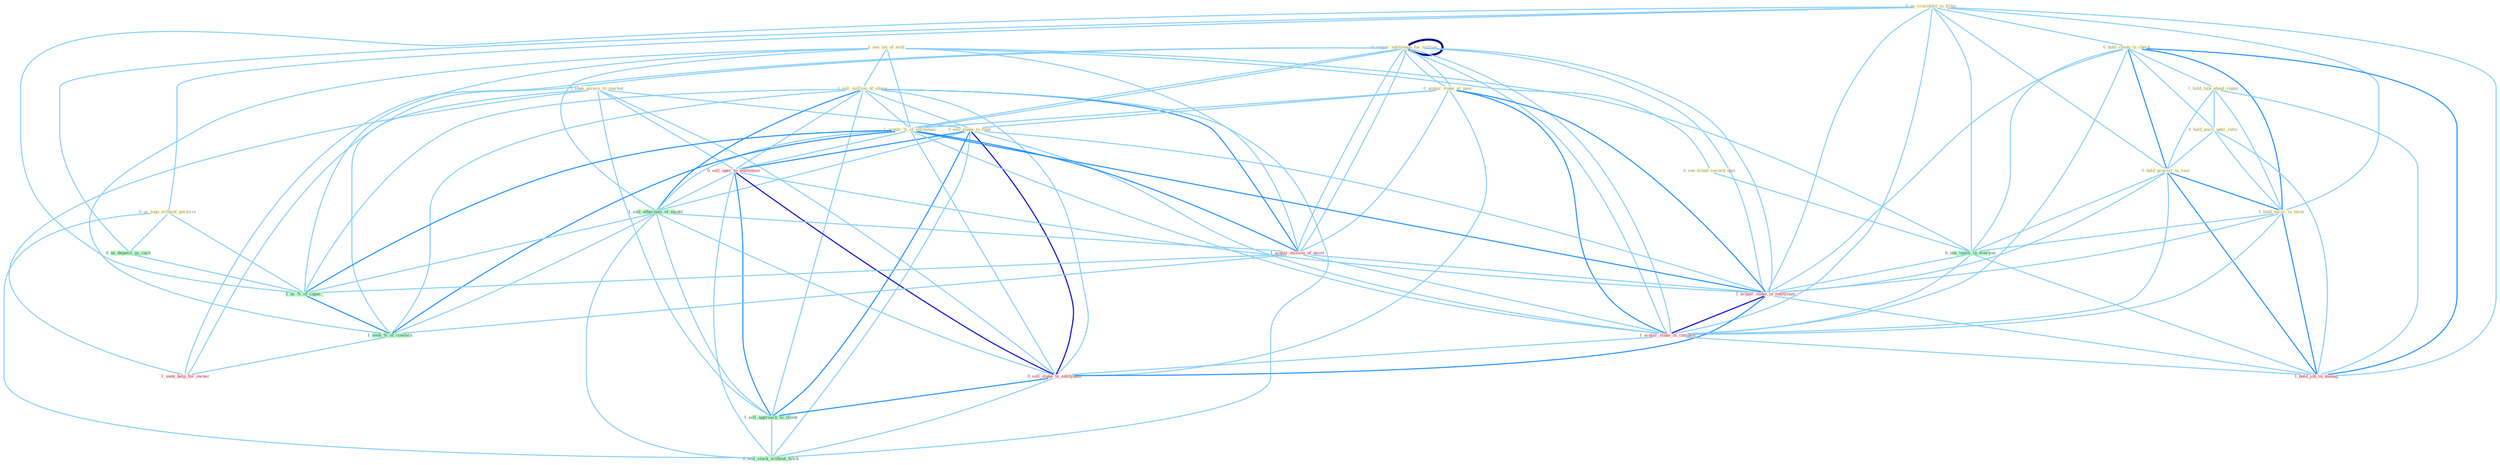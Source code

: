 Graph G{ 
    node
    [shape=polygon,style=filled,width=.5,height=.06,color="#BDFCC9",fixedsize=true,fontsize=4,
    fontcolor="#2f4f4f"];
    {node
    [color="#ffffe0", fontcolor="#8b7d6b"] "0_acquir_entitynam_for_million " "1_see_lot_of_evid " "0_us_crocidolit_in_filter " "0_hold_chang_in_check " "1_hold_talk_about_repay " "0_acquir_entitynam_for_million " "1_seek_access_to_market " "1_sell_million_of_share " "0_acquir_stake_at_penc " "0_hold_posit_until_retir " "0_us_logo_without_permiss " "0_sell_stake_to_fund " "0_hold_groceri_in_rear " "0_see_trend_toward_that " "0_hold_secur_in_term " "1_acquir_%_of_entitynam "}
{node [color="#fff0f5", fontcolor="#b22222"] "0_sell_oper_to_entitynam " "1_acquir_million_of_asset " "1_acquir_stake_in_entitynam " "1_acquir_stake_in_compani " "0_sell_stake_to_entitynam " "1_hold_job_in_manag " "1_seek_help_for_owner "}
edge [color="#B0E2FF"];

	"0_acquir_entitynam_for_million " -- "0_acquir_entitynam_for_million " [w="4", style=bold, color="#000080", len=0.4];
	"0_acquir_entitynam_for_million " -- "0_acquir_stake_at_penc " [w="1", color="#87cefa" ];
	"0_acquir_entitynam_for_million " -- "1_acquir_%_of_entitynam " [w="1", color="#87cefa" ];
	"0_acquir_entitynam_for_million " -- "1_acquir_million_of_asset " [w="1", color="#87cefa" ];
	"0_acquir_entitynam_for_million " -- "1_acquir_stake_in_entitynam " [w="1", color="#87cefa" ];
	"0_acquir_entitynam_for_million " -- "1_acquir_stake_in_compani " [w="1", color="#87cefa" ];
	"0_acquir_entitynam_for_million " -- "1_seek_help_for_owner " [w="1", color="#87cefa" ];
	"1_see_lot_of_evid " -- "1_sell_million_of_share " [w="1", color="#87cefa" ];
	"1_see_lot_of_evid " -- "0_see_trend_toward_that " [w="1", color="#87cefa" ];
	"1_see_lot_of_evid " -- "1_acquir_%_of_entitynam " [w="1", color="#87cefa" ];
	"1_see_lot_of_evid " -- "1_sell_othernum_of_model " [w="1", color="#87cefa" ];
	"1_see_lot_of_evid " -- "0_see_vaniti_in_everyon " [w="1", color="#87cefa" ];
	"1_see_lot_of_evid " -- "1_acquir_million_of_asset " [w="1", color="#87cefa" ];
	"1_see_lot_of_evid " -- "1_us_%_of_capac " [w="1", color="#87cefa" ];
	"1_see_lot_of_evid " -- "1_seek_%_of_concern " [w="1", color="#87cefa" ];
	"0_us_crocidolit_in_filter " -- "0_hold_chang_in_check " [w="1", color="#87cefa" ];
	"0_us_crocidolit_in_filter " -- "0_us_logo_without_permiss " [w="1", color="#87cefa" ];
	"0_us_crocidolit_in_filter " -- "0_hold_groceri_in_rear " [w="1", color="#87cefa" ];
	"0_us_crocidolit_in_filter " -- "0_hold_secur_in_term " [w="1", color="#87cefa" ];
	"0_us_crocidolit_in_filter " -- "0_see_vaniti_in_everyon " [w="1", color="#87cefa" ];
	"0_us_crocidolit_in_filter " -- "0_us_deposit_as_cach " [w="1", color="#87cefa" ];
	"0_us_crocidolit_in_filter " -- "1_acquir_stake_in_entitynam " [w="1", color="#87cefa" ];
	"0_us_crocidolit_in_filter " -- "1_acquir_stake_in_compani " [w="1", color="#87cefa" ];
	"0_us_crocidolit_in_filter " -- "1_us_%_of_capac " [w="1", color="#87cefa" ];
	"0_us_crocidolit_in_filter " -- "1_hold_job_in_manag " [w="1", color="#87cefa" ];
	"0_hold_chang_in_check " -- "1_hold_talk_about_repay " [w="1", color="#87cefa" ];
	"0_hold_chang_in_check " -- "0_hold_posit_until_retir " [w="1", color="#87cefa" ];
	"0_hold_chang_in_check " -- "0_hold_groceri_in_rear " [w="2", color="#1e90ff" , len=0.8];
	"0_hold_chang_in_check " -- "0_hold_secur_in_term " [w="2", color="#1e90ff" , len=0.8];
	"0_hold_chang_in_check " -- "0_see_vaniti_in_everyon " [w="1", color="#87cefa" ];
	"0_hold_chang_in_check " -- "1_acquir_stake_in_entitynam " [w="1", color="#87cefa" ];
	"0_hold_chang_in_check " -- "1_acquir_stake_in_compani " [w="1", color="#87cefa" ];
	"0_hold_chang_in_check " -- "1_hold_job_in_manag " [w="2", color="#1e90ff" , len=0.8];
	"1_hold_talk_about_repay " -- "0_hold_posit_until_retir " [w="1", color="#87cefa" ];
	"1_hold_talk_about_repay " -- "0_hold_groceri_in_rear " [w="1", color="#87cefa" ];
	"1_hold_talk_about_repay " -- "0_hold_secur_in_term " [w="1", color="#87cefa" ];
	"1_hold_talk_about_repay " -- "1_hold_job_in_manag " [w="1", color="#87cefa" ];
	"0_acquir_entitynam_for_million " -- "0_acquir_stake_at_penc " [w="1", color="#87cefa" ];
	"0_acquir_entitynam_for_million " -- "1_acquir_%_of_entitynam " [w="1", color="#87cefa" ];
	"0_acquir_entitynam_for_million " -- "1_acquir_million_of_asset " [w="1", color="#87cefa" ];
	"0_acquir_entitynam_for_million " -- "1_acquir_stake_in_entitynam " [w="1", color="#87cefa" ];
	"0_acquir_entitynam_for_million " -- "1_acquir_stake_in_compani " [w="1", color="#87cefa" ];
	"0_acquir_entitynam_for_million " -- "1_seek_help_for_owner " [w="1", color="#87cefa" ];
	"1_seek_access_to_market " -- "0_sell_stake_to_fund " [w="1", color="#87cefa" ];
	"1_seek_access_to_market " -- "0_sell_oper_to_entitynam " [w="1", color="#87cefa" ];
	"1_seek_access_to_market " -- "0_sell_stake_to_entitynam " [w="1", color="#87cefa" ];
	"1_seek_access_to_market " -- "1_sell_approach_to_client " [w="1", color="#87cefa" ];
	"1_seek_access_to_market " -- "1_seek_%_of_concern " [w="1", color="#87cefa" ];
	"1_seek_access_to_market " -- "1_seek_help_for_owner " [w="1", color="#87cefa" ];
	"1_sell_million_of_share " -- "0_sell_stake_to_fund " [w="1", color="#87cefa" ];
	"1_sell_million_of_share " -- "1_acquir_%_of_entitynam " [w="1", color="#87cefa" ];
	"1_sell_million_of_share " -- "0_sell_oper_to_entitynam " [w="1", color="#87cefa" ];
	"1_sell_million_of_share " -- "1_sell_othernum_of_model " [w="2", color="#1e90ff" , len=0.8];
	"1_sell_million_of_share " -- "1_acquir_million_of_asset " [w="2", color="#1e90ff" , len=0.8];
	"1_sell_million_of_share " -- "0_sell_stake_to_entitynam " [w="1", color="#87cefa" ];
	"1_sell_million_of_share " -- "1_us_%_of_capac " [w="1", color="#87cefa" ];
	"1_sell_million_of_share " -- "1_sell_approach_to_client " [w="1", color="#87cefa" ];
	"1_sell_million_of_share " -- "0_sell_stock_without_hitch " [w="1", color="#87cefa" ];
	"1_sell_million_of_share " -- "1_seek_%_of_concern " [w="1", color="#87cefa" ];
	"0_acquir_stake_at_penc " -- "0_sell_stake_to_fund " [w="1", color="#87cefa" ];
	"0_acquir_stake_at_penc " -- "1_acquir_%_of_entitynam " [w="1", color="#87cefa" ];
	"0_acquir_stake_at_penc " -- "1_acquir_million_of_asset " [w="1", color="#87cefa" ];
	"0_acquir_stake_at_penc " -- "1_acquir_stake_in_entitynam " [w="2", color="#1e90ff" , len=0.8];
	"0_acquir_stake_at_penc " -- "1_acquir_stake_in_compani " [w="2", color="#1e90ff" , len=0.8];
	"0_acquir_stake_at_penc " -- "0_sell_stake_to_entitynam " [w="1", color="#87cefa" ];
	"0_hold_posit_until_retir " -- "0_hold_groceri_in_rear " [w="1", color="#87cefa" ];
	"0_hold_posit_until_retir " -- "0_hold_secur_in_term " [w="1", color="#87cefa" ];
	"0_hold_posit_until_retir " -- "1_hold_job_in_manag " [w="1", color="#87cefa" ];
	"0_us_logo_without_permiss " -- "0_us_deposit_as_cach " [w="1", color="#87cefa" ];
	"0_us_logo_without_permiss " -- "1_us_%_of_capac " [w="1", color="#87cefa" ];
	"0_us_logo_without_permiss " -- "0_sell_stock_without_hitch " [w="1", color="#87cefa" ];
	"0_sell_stake_to_fund " -- "0_sell_oper_to_entitynam " [w="2", color="#1e90ff" , len=0.8];
	"0_sell_stake_to_fund " -- "1_sell_othernum_of_model " [w="1", color="#87cefa" ];
	"0_sell_stake_to_fund " -- "1_acquir_stake_in_entitynam " [w="1", color="#87cefa" ];
	"0_sell_stake_to_fund " -- "1_acquir_stake_in_compani " [w="1", color="#87cefa" ];
	"0_sell_stake_to_fund " -- "0_sell_stake_to_entitynam " [w="3", color="#0000cd" , len=0.6];
	"0_sell_stake_to_fund " -- "1_sell_approach_to_client " [w="2", color="#1e90ff" , len=0.8];
	"0_sell_stake_to_fund " -- "0_sell_stock_without_hitch " [w="1", color="#87cefa" ];
	"0_hold_groceri_in_rear " -- "0_hold_secur_in_term " [w="2", color="#1e90ff" , len=0.8];
	"0_hold_groceri_in_rear " -- "0_see_vaniti_in_everyon " [w="1", color="#87cefa" ];
	"0_hold_groceri_in_rear " -- "1_acquir_stake_in_entitynam " [w="1", color="#87cefa" ];
	"0_hold_groceri_in_rear " -- "1_acquir_stake_in_compani " [w="1", color="#87cefa" ];
	"0_hold_groceri_in_rear " -- "1_hold_job_in_manag " [w="2", color="#1e90ff" , len=0.8];
	"0_see_trend_toward_that " -- "0_see_vaniti_in_everyon " [w="1", color="#87cefa" ];
	"0_hold_secur_in_term " -- "0_see_vaniti_in_everyon " [w="1", color="#87cefa" ];
	"0_hold_secur_in_term " -- "1_acquir_stake_in_entitynam " [w="1", color="#87cefa" ];
	"0_hold_secur_in_term " -- "1_acquir_stake_in_compani " [w="1", color="#87cefa" ];
	"0_hold_secur_in_term " -- "1_hold_job_in_manag " [w="2", color="#1e90ff" , len=0.8];
	"1_acquir_%_of_entitynam " -- "0_sell_oper_to_entitynam " [w="1", color="#87cefa" ];
	"1_acquir_%_of_entitynam " -- "1_sell_othernum_of_model " [w="1", color="#87cefa" ];
	"1_acquir_%_of_entitynam " -- "1_acquir_million_of_asset " [w="2", color="#1e90ff" , len=0.8];
	"1_acquir_%_of_entitynam " -- "1_acquir_stake_in_entitynam " [w="2", color="#1e90ff" , len=0.8];
	"1_acquir_%_of_entitynam " -- "1_acquir_stake_in_compani " [w="1", color="#87cefa" ];
	"1_acquir_%_of_entitynam " -- "0_sell_stake_to_entitynam " [w="1", color="#87cefa" ];
	"1_acquir_%_of_entitynam " -- "1_us_%_of_capac " [w="2", color="#1e90ff" , len=0.8];
	"1_acquir_%_of_entitynam " -- "1_seek_%_of_concern " [w="2", color="#1e90ff" , len=0.8];
	"0_sell_oper_to_entitynam " -- "1_sell_othernum_of_model " [w="1", color="#87cefa" ];
	"0_sell_oper_to_entitynam " -- "1_acquir_stake_in_entitynam " [w="1", color="#87cefa" ];
	"0_sell_oper_to_entitynam " -- "0_sell_stake_to_entitynam " [w="3", color="#0000cd" , len=0.6];
	"0_sell_oper_to_entitynam " -- "1_sell_approach_to_client " [w="2", color="#1e90ff" , len=0.8];
	"0_sell_oper_to_entitynam " -- "0_sell_stock_without_hitch " [w="1", color="#87cefa" ];
	"1_sell_othernum_of_model " -- "1_acquir_million_of_asset " [w="1", color="#87cefa" ];
	"1_sell_othernum_of_model " -- "0_sell_stake_to_entitynam " [w="1", color="#87cefa" ];
	"1_sell_othernum_of_model " -- "1_us_%_of_capac " [w="1", color="#87cefa" ];
	"1_sell_othernum_of_model " -- "1_sell_approach_to_client " [w="1", color="#87cefa" ];
	"1_sell_othernum_of_model " -- "0_sell_stock_without_hitch " [w="1", color="#87cefa" ];
	"1_sell_othernum_of_model " -- "1_seek_%_of_concern " [w="1", color="#87cefa" ];
	"0_see_vaniti_in_everyon " -- "1_acquir_stake_in_entitynam " [w="1", color="#87cefa" ];
	"0_see_vaniti_in_everyon " -- "1_acquir_stake_in_compani " [w="1", color="#87cefa" ];
	"0_see_vaniti_in_everyon " -- "1_hold_job_in_manag " [w="1", color="#87cefa" ];
	"1_acquir_million_of_asset " -- "1_acquir_stake_in_entitynam " [w="1", color="#87cefa" ];
	"1_acquir_million_of_asset " -- "1_acquir_stake_in_compani " [w="1", color="#87cefa" ];
	"1_acquir_million_of_asset " -- "1_us_%_of_capac " [w="1", color="#87cefa" ];
	"1_acquir_million_of_asset " -- "1_seek_%_of_concern " [w="1", color="#87cefa" ];
	"0_us_deposit_as_cach " -- "1_us_%_of_capac " [w="1", color="#87cefa" ];
	"1_acquir_stake_in_entitynam " -- "1_acquir_stake_in_compani " [w="3", color="#0000cd" , len=0.6];
	"1_acquir_stake_in_entitynam " -- "0_sell_stake_to_entitynam " [w="2", color="#1e90ff" , len=0.8];
	"1_acquir_stake_in_entitynam " -- "1_hold_job_in_manag " [w="1", color="#87cefa" ];
	"1_acquir_stake_in_compani " -- "0_sell_stake_to_entitynam " [w="1", color="#87cefa" ];
	"1_acquir_stake_in_compani " -- "1_hold_job_in_manag " [w="1", color="#87cefa" ];
	"0_sell_stake_to_entitynam " -- "1_sell_approach_to_client " [w="2", color="#1e90ff" , len=0.8];
	"0_sell_stake_to_entitynam " -- "0_sell_stock_without_hitch " [w="1", color="#87cefa" ];
	"1_us_%_of_capac " -- "1_seek_%_of_concern " [w="2", color="#1e90ff" , len=0.8];
	"1_sell_approach_to_client " -- "0_sell_stock_without_hitch " [w="1", color="#87cefa" ];
	"1_seek_%_of_concern " -- "1_seek_help_for_owner " [w="1", color="#87cefa" ];
}